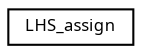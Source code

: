 digraph "Graphical Class Hierarchy"
{
  edge [fontname="Sans",fontsize="8",labelfontname="Sans",labelfontsize="8"];
  node [fontname="Sans",fontsize="8",shape=record];
  rankdir="LR";
  Node1 [label="LHS_assign",height=0.2,width=0.4,color="black", fillcolor="white", style="filled",URL="$struct_l_h_s__assign.html"];
}
